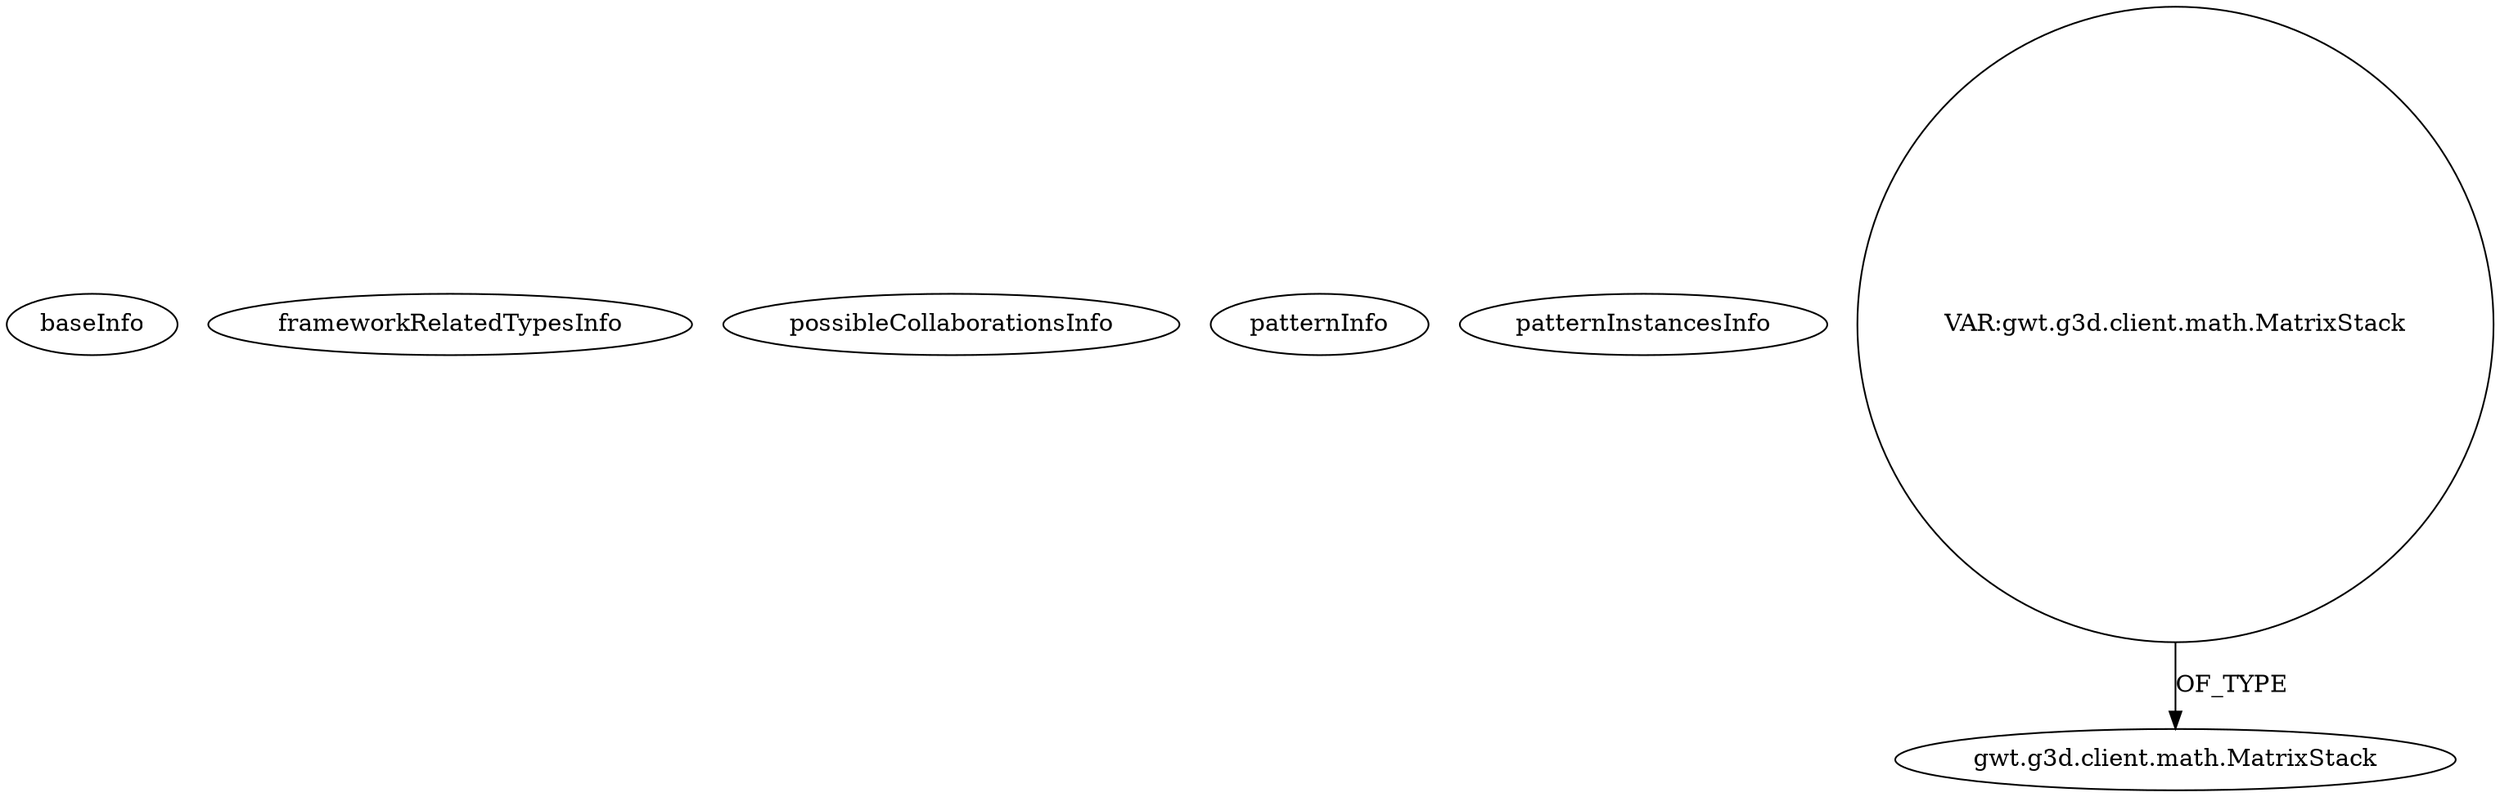 digraph {
baseInfo[graphId=2017,category="pattern",isAnonymous=false,possibleRelation=false]
frameworkRelatedTypesInfo[]
possibleCollaborationsInfo[]
patternInfo[frequency=2.0,patternRootClient=null]
patternInstancesInfo[0="pkamenarsky-ocean~/pkamenarsky-ocean/ocean-master/src/com/eleven/client/gl/GL_hl.java~GL_hl~4312",1="pkamenarsky-ocean~/pkamenarsky-ocean/ocean-master/src/com/eleven/client/gl/GL_hl.java~void onModuleLoad()~4317"]
57[label="gwt.g3d.client.math.MatrixStack",vertexType="FRAMEWORK_CLASS_TYPE",isFrameworkType=false]
58[label="VAR:gwt.g3d.client.math.MatrixStack",vertexType="VARIABLE_EXPRESION",isFrameworkType=false,shape=circle]
58->57[label="OF_TYPE"]
}
